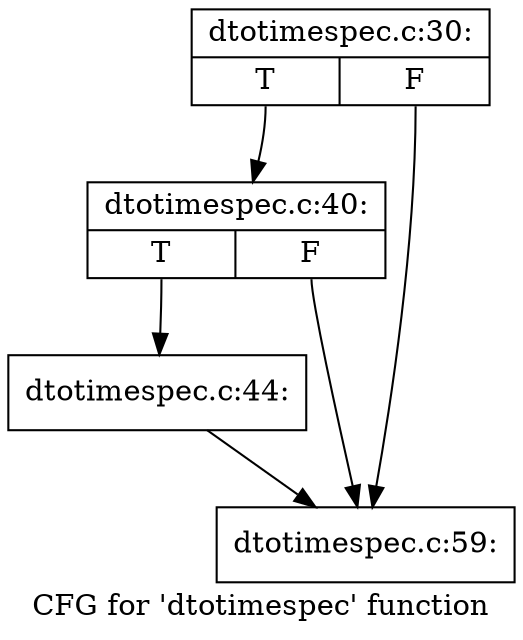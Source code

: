 digraph "CFG for 'dtotimespec' function" {
	label="CFG for 'dtotimespec' function";

	Node0xd3f1c00 [shape=record,label="{dtotimespec.c:30:|{<s0>T|<s1>F}}"];
	Node0xd3f1c00:s0 -> Node0xd3fc600;
	Node0xd3f1c00:s1 -> Node0xd3fbbe0;
	Node0xd3fc600 [shape=record,label="{dtotimespec.c:40:|{<s0>T|<s1>F}}"];
	Node0xd3fc600:s0 -> Node0xd3fdb40;
	Node0xd3fc600:s1 -> Node0xd3fbbe0;
	Node0xd3fdb40 [shape=record,label="{dtotimespec.c:44:}"];
	Node0xd3fdb40 -> Node0xd3fbbe0;
	Node0xd3fbbe0 [shape=record,label="{dtotimespec.c:59:}"];
}
